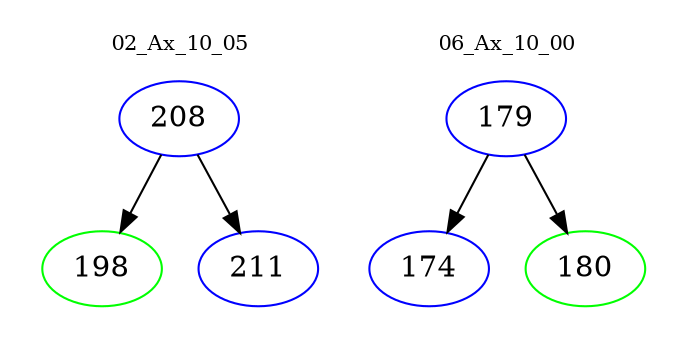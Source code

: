 digraph{
subgraph cluster_0 {
color = white
label = "02_Ax_10_05";
fontsize=10;
T0_208 [label="208", color="blue"]
T0_208 -> T0_198 [color="black"]
T0_198 [label="198", color="green"]
T0_208 -> T0_211 [color="black"]
T0_211 [label="211", color="blue"]
}
subgraph cluster_1 {
color = white
label = "06_Ax_10_00";
fontsize=10;
T1_179 [label="179", color="blue"]
T1_179 -> T1_174 [color="black"]
T1_174 [label="174", color="blue"]
T1_179 -> T1_180 [color="black"]
T1_180 [label="180", color="green"]
}
}

